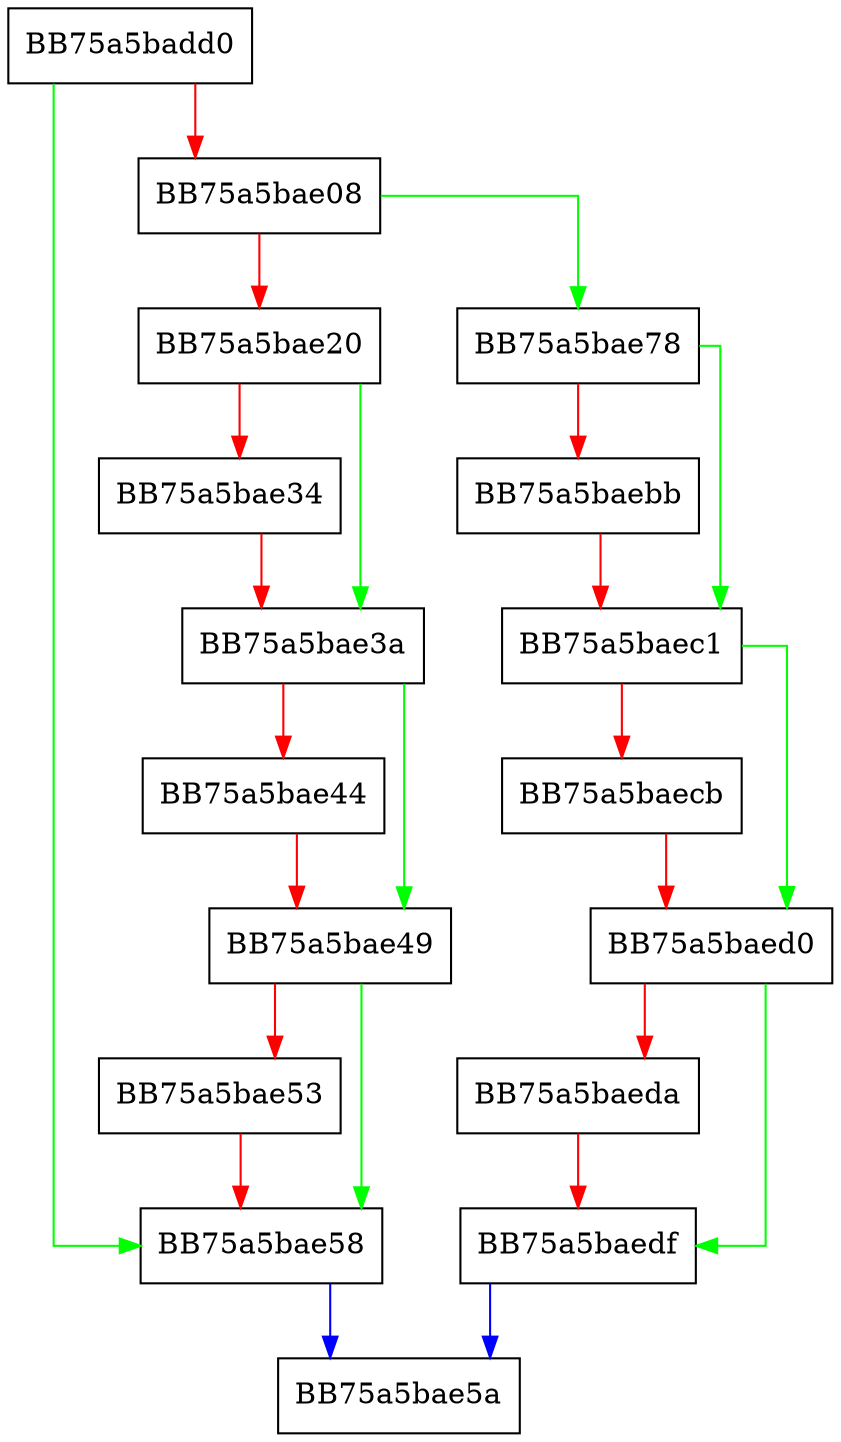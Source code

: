 digraph MoacTrustedInstallerAdd {
  node [shape="box"];
  graph [splines=ortho];
  BB75a5badd0 -> BB75a5bae58 [color="green"];
  BB75a5badd0 -> BB75a5bae08 [color="red"];
  BB75a5bae08 -> BB75a5bae78 [color="green"];
  BB75a5bae08 -> BB75a5bae20 [color="red"];
  BB75a5bae20 -> BB75a5bae3a [color="green"];
  BB75a5bae20 -> BB75a5bae34 [color="red"];
  BB75a5bae34 -> BB75a5bae3a [color="red"];
  BB75a5bae3a -> BB75a5bae49 [color="green"];
  BB75a5bae3a -> BB75a5bae44 [color="red"];
  BB75a5bae44 -> BB75a5bae49 [color="red"];
  BB75a5bae49 -> BB75a5bae58 [color="green"];
  BB75a5bae49 -> BB75a5bae53 [color="red"];
  BB75a5bae53 -> BB75a5bae58 [color="red"];
  BB75a5bae58 -> BB75a5bae5a [color="blue"];
  BB75a5bae78 -> BB75a5baec1 [color="green"];
  BB75a5bae78 -> BB75a5baebb [color="red"];
  BB75a5baebb -> BB75a5baec1 [color="red"];
  BB75a5baec1 -> BB75a5baed0 [color="green"];
  BB75a5baec1 -> BB75a5baecb [color="red"];
  BB75a5baecb -> BB75a5baed0 [color="red"];
  BB75a5baed0 -> BB75a5baedf [color="green"];
  BB75a5baed0 -> BB75a5baeda [color="red"];
  BB75a5baeda -> BB75a5baedf [color="red"];
  BB75a5baedf -> BB75a5bae5a [color="blue"];
}
